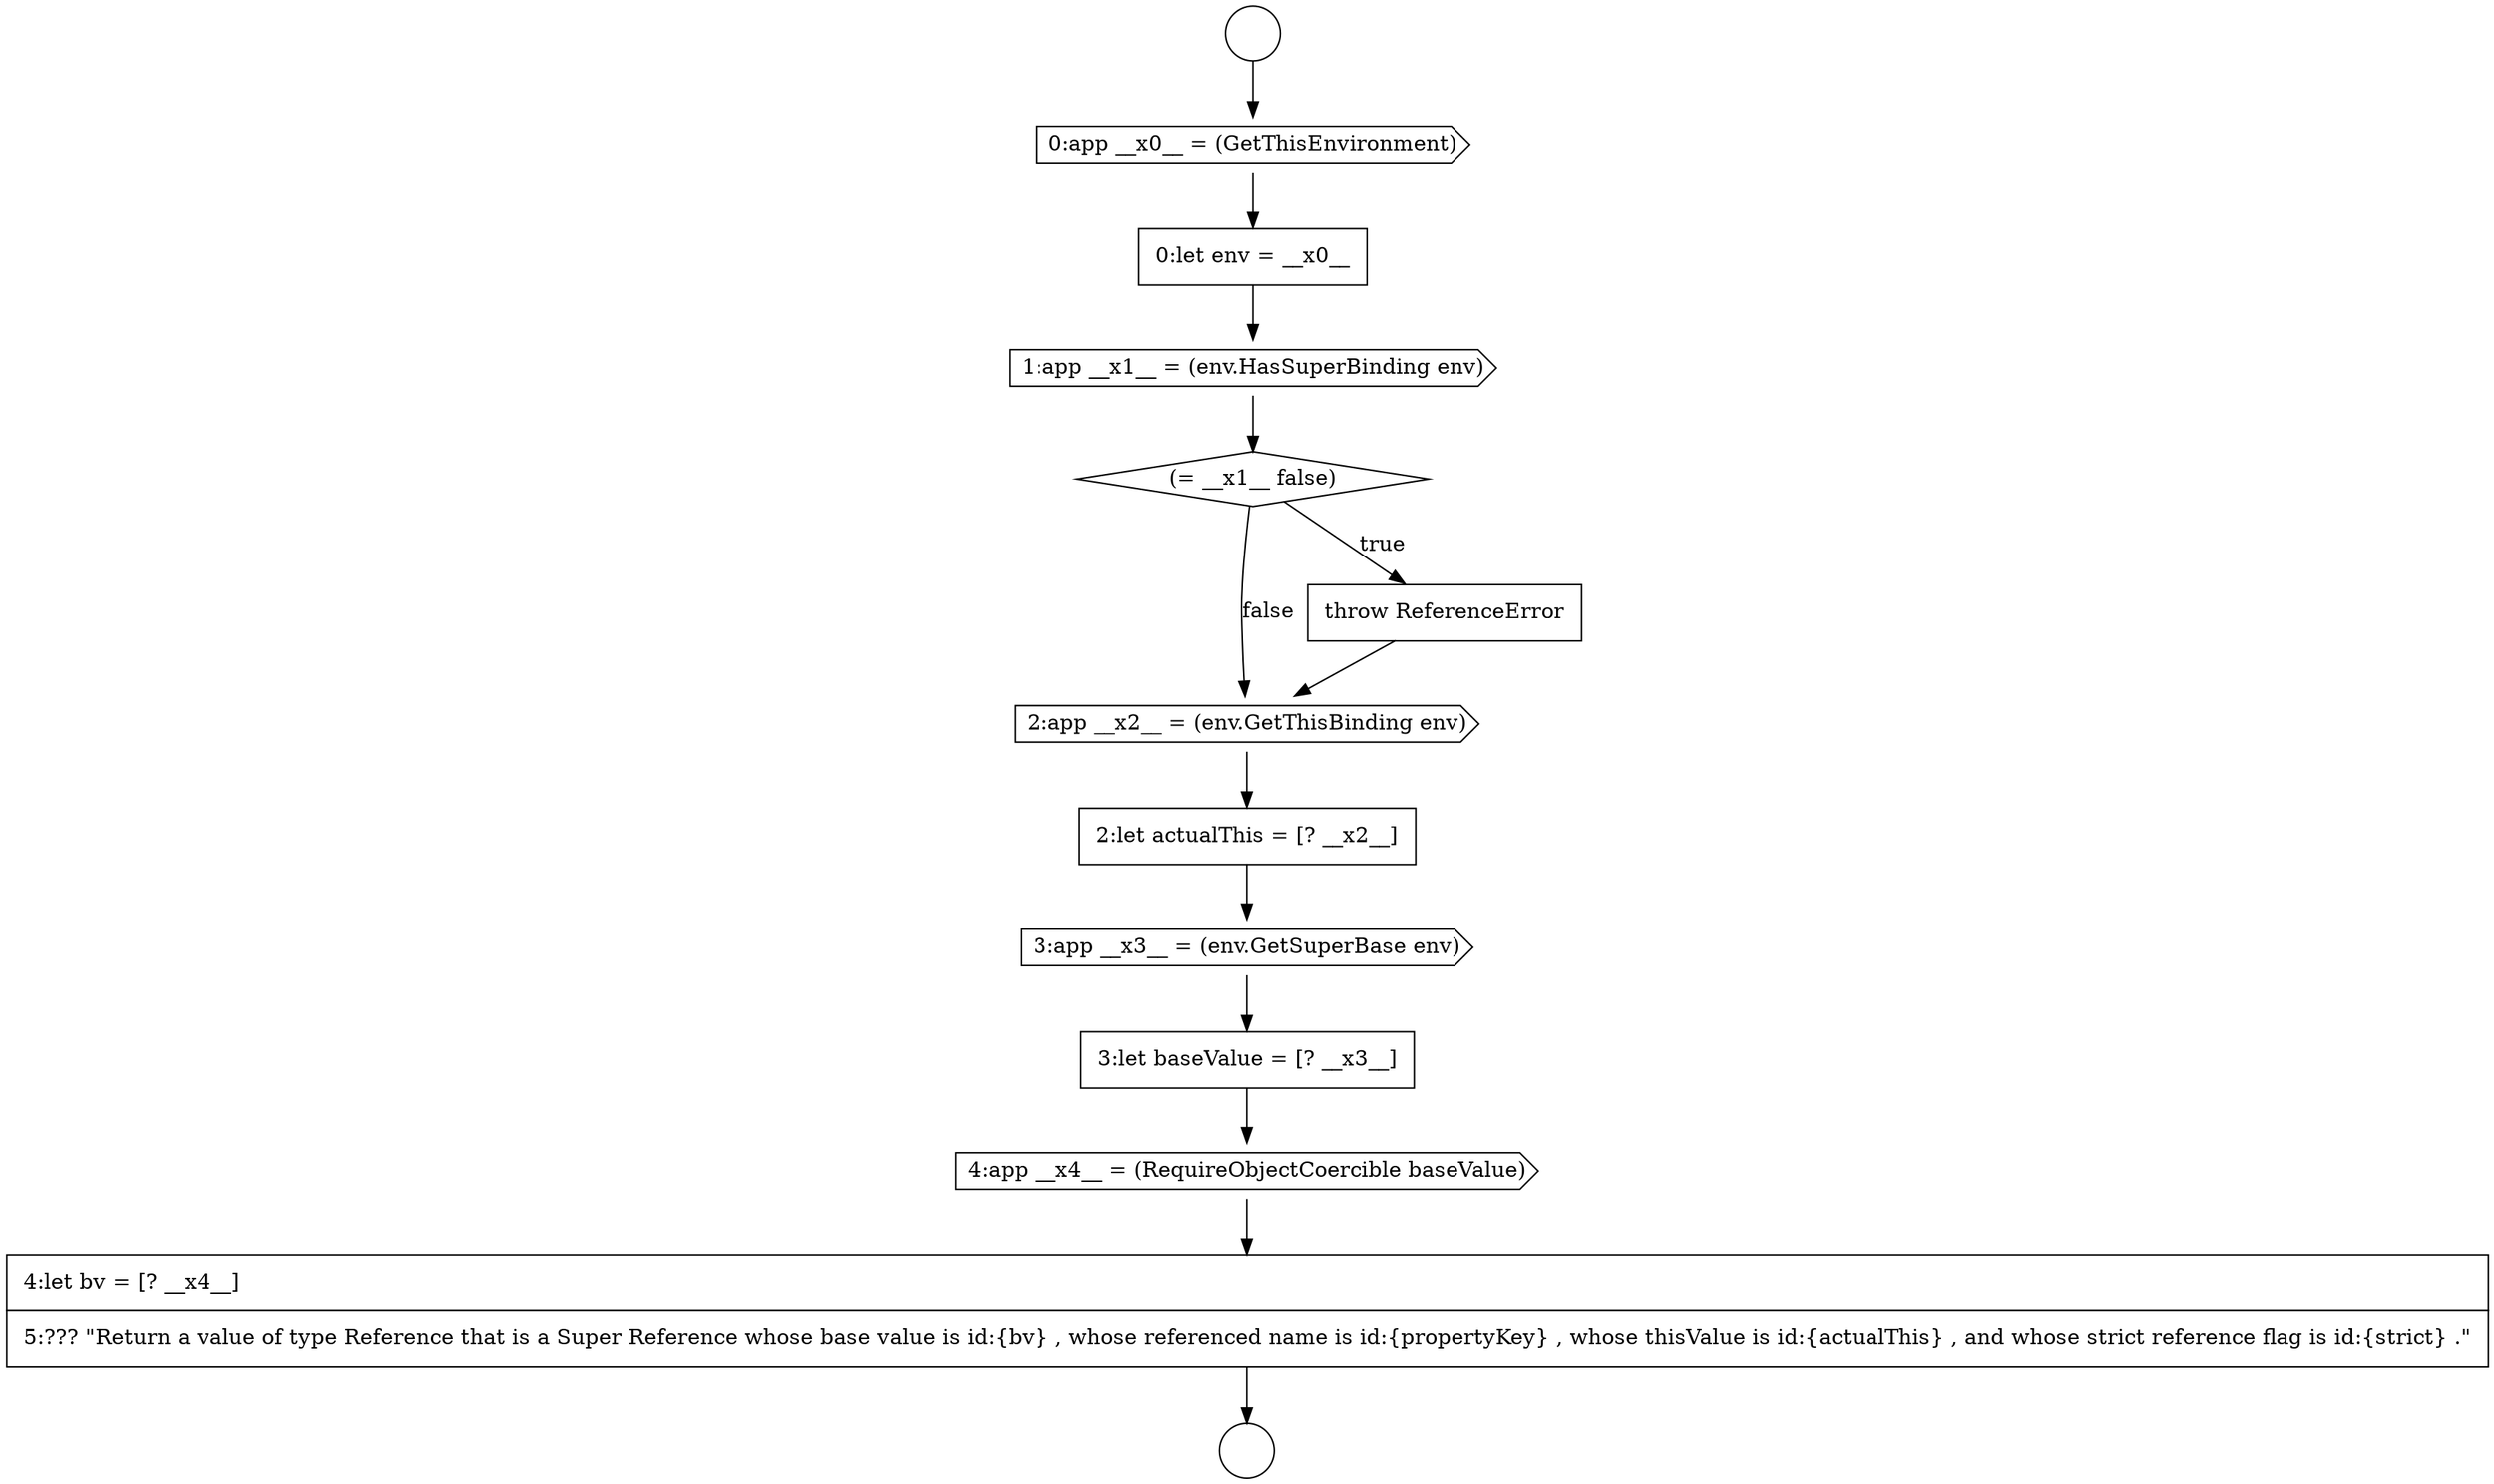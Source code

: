 digraph {
  node4058 [shape=none, margin=0, label=<<font color="black">
    <table border="0" cellborder="1" cellspacing="0" cellpadding="10">
      <tr><td align="left">4:let bv = [? __x4__]</td></tr>
      <tr><td align="left">5:??? &quot;Return a value of type Reference that is a Super Reference whose base value is id:{bv} , whose referenced name is id:{propertyKey} , whose thisValue is id:{actualThis} , and whose strict reference flag is id:{strict} .&quot;</td></tr>
    </table>
  </font>> color="black" fillcolor="white" style=filled]
  node4047 [shape=circle label=" " color="black" fillcolor="white" style=filled]
  node4050 [shape=cds, label=<<font color="black">1:app __x1__ = (env.HasSuperBinding env)</font>> color="black" fillcolor="white" style=filled]
  node4055 [shape=cds, label=<<font color="black">3:app __x3__ = (env.GetSuperBase env)</font>> color="black" fillcolor="white" style=filled]
  node4053 [shape=cds, label=<<font color="black">2:app __x2__ = (env.GetThisBinding env)</font>> color="black" fillcolor="white" style=filled]
  node4048 [shape=cds, label=<<font color="black">0:app __x0__ = (GetThisEnvironment)</font>> color="black" fillcolor="white" style=filled]
  node4052 [shape=none, margin=0, label=<<font color="black">
    <table border="0" cellborder="1" cellspacing="0" cellpadding="10">
      <tr><td align="left">throw ReferenceError</td></tr>
    </table>
  </font>> color="black" fillcolor="white" style=filled]
  node4051 [shape=diamond, label=<<font color="black">(= __x1__ false)</font>> color="black" fillcolor="white" style=filled]
  node4056 [shape=none, margin=0, label=<<font color="black">
    <table border="0" cellborder="1" cellspacing="0" cellpadding="10">
      <tr><td align="left">3:let baseValue = [? __x3__]</td></tr>
    </table>
  </font>> color="black" fillcolor="white" style=filled]
  node4049 [shape=none, margin=0, label=<<font color="black">
    <table border="0" cellborder="1" cellspacing="0" cellpadding="10">
      <tr><td align="left">0:let env = __x0__</td></tr>
    </table>
  </font>> color="black" fillcolor="white" style=filled]
  node4054 [shape=none, margin=0, label=<<font color="black">
    <table border="0" cellborder="1" cellspacing="0" cellpadding="10">
      <tr><td align="left">2:let actualThis = [? __x2__]</td></tr>
    </table>
  </font>> color="black" fillcolor="white" style=filled]
  node4057 [shape=cds, label=<<font color="black">4:app __x4__ = (RequireObjectCoercible baseValue)</font>> color="black" fillcolor="white" style=filled]
  node4046 [shape=circle label=" " color="black" fillcolor="white" style=filled]
  node4050 -> node4051 [ color="black"]
  node4057 -> node4058 [ color="black"]
  node4051 -> node4052 [label=<<font color="black">true</font>> color="black"]
  node4051 -> node4053 [label=<<font color="black">false</font>> color="black"]
  node4053 -> node4054 [ color="black"]
  node4046 -> node4048 [ color="black"]
  node4058 -> node4047 [ color="black"]
  node4055 -> node4056 [ color="black"]
  node4052 -> node4053 [ color="black"]
  node4056 -> node4057 [ color="black"]
  node4049 -> node4050 [ color="black"]
  node4054 -> node4055 [ color="black"]
  node4048 -> node4049 [ color="black"]
}
